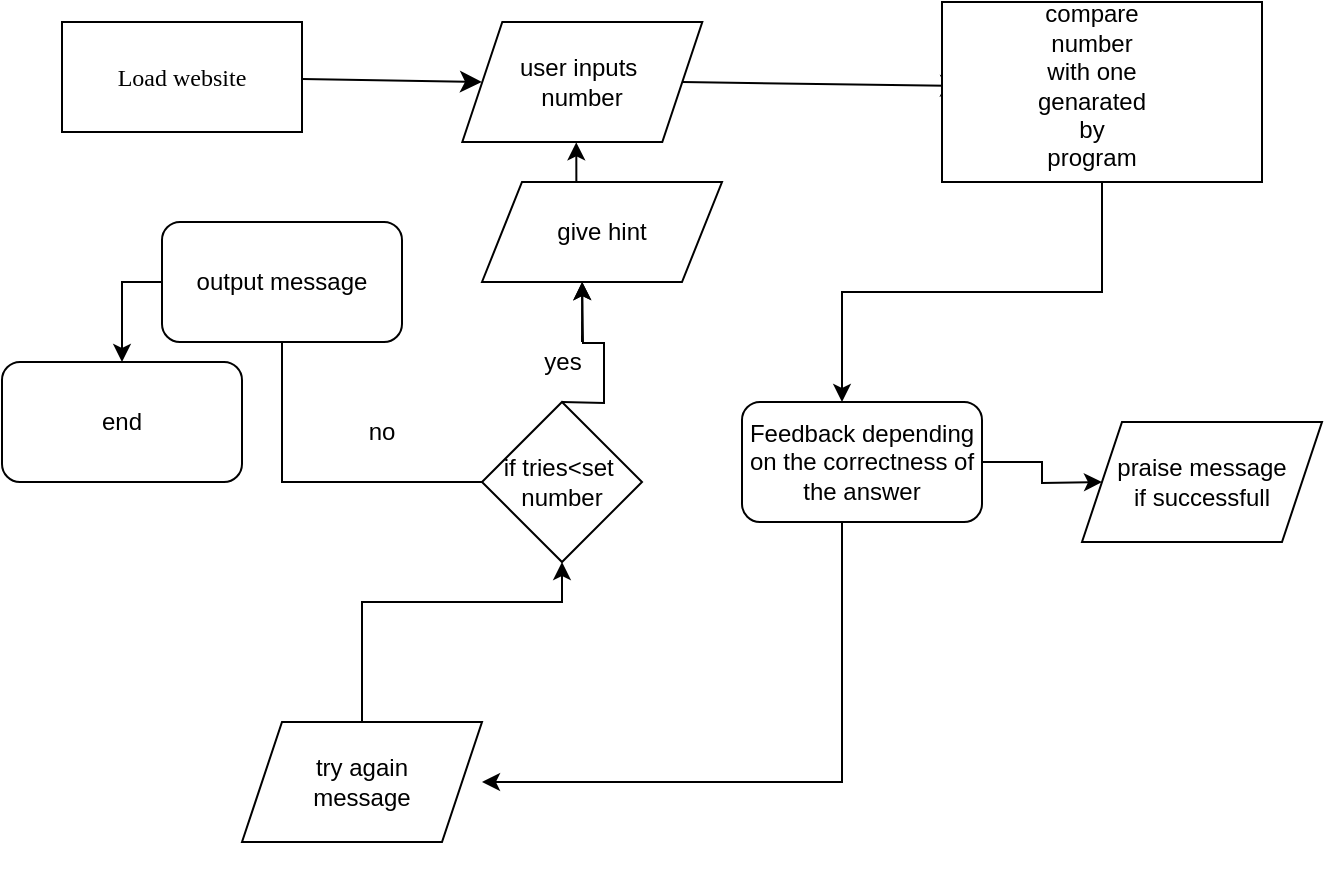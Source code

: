 <mxfile version="15.2.9" type="github"><diagram id="nFFEWQHRlL7kkCqb14rN" name="Page-1"><mxGraphModel dx="1310" dy="910" grid="1" gridSize="10" guides="1" tooltips="1" connect="1" arrows="1" fold="1" page="1" pageScale="1" pageWidth="1100" pageHeight="850" background="none" math="0" shadow="0"><root><mxCell id="0"/><mxCell id="1" parent="0"/><mxCell id="1fdf3b25b50cf41e-27" style="edgeStyle=none;html=1;labelBackgroundColor=none;startFill=0;startSize=8;endFill=1;endSize=8;fontFamily=Verdana;fontSize=12;" parent="1" source="17472293e6e8944d-30" edge="1"><mxGeometry relative="1" as="geometry"><mxPoint x="270" y="80" as="targetPoint"/><Array as="points"><mxPoint x="270" y="80"/></Array></mxGeometry></mxCell><mxCell id="17472293e6e8944d-30" value="Load website" style="whiteSpace=wrap;html=1;rounded=0;shadow=0;comic=0;labelBackgroundColor=none;strokeWidth=1;fontFamily=Verdana;fontSize=12;align=center;" parent="1" vertex="1"><mxGeometry x="60" y="50" width="120" height="55" as="geometry"/></mxCell><mxCell id="1fdf3b25b50cf41e-28" style="edgeStyle=none;html=1;labelBackgroundColor=none;startFill=0;startSize=8;endFill=1;endSize=8;fontFamily=Verdana;fontSize=12;exitX=1;exitY=0.5;exitDx=0;exitDy=0;" parent="1" source="bD71qKo7u5lvKH5UCZPq-15" edge="1"><mxGeometry relative="1" as="geometry"><mxPoint x="390" y="80.0" as="sourcePoint"/><mxPoint x="510" y="82" as="targetPoint"/></mxGeometry></mxCell><mxCell id="iVsVBE8efYOF-PF4Txfi-10" style="edgeStyle=orthogonalEdgeStyle;rounded=0;orthogonalLoop=1;jettySize=auto;html=1;exitX=0;exitY=1;exitDx=0;exitDy=0;" parent="1" source="iVsVBE8efYOF-PF4Txfi-5" edge="1"><mxGeometry relative="1" as="geometry"><mxPoint x="450" y="240" as="targetPoint"/><Array as="points"><mxPoint x="580" y="130"/><mxPoint x="580" y="185"/><mxPoint x="450" y="185"/></Array></mxGeometry></mxCell><mxCell id="iVsVBE8efYOF-PF4Txfi-5" value="" style="rounded=0;whiteSpace=wrap;html=1;" parent="1" vertex="1"><mxGeometry x="500" y="40" width="160" height="90" as="geometry"/></mxCell><mxCell id="iVsVBE8efYOF-PF4Txfi-7" value="compare number with one genarated by program" style="text;html=1;strokeColor=none;fillColor=none;align=center;verticalAlign=middle;whiteSpace=wrap;rounded=0;" parent="1" vertex="1"><mxGeometry x="555" y="72" width="40" height="20" as="geometry"/></mxCell><mxCell id="iVsVBE8efYOF-PF4Txfi-12" style="edgeStyle=orthogonalEdgeStyle;rounded=0;orthogonalLoop=1;jettySize=auto;html=1;exitX=1;exitY=0.5;exitDx=0;exitDy=0;" parent="1" source="iVsVBE8efYOF-PF4Txfi-11" edge="1"><mxGeometry relative="1" as="geometry"><mxPoint x="580" y="280.034" as="targetPoint"/></mxGeometry></mxCell><mxCell id="iVsVBE8efYOF-PF4Txfi-14" style="edgeStyle=orthogonalEdgeStyle;rounded=0;orthogonalLoop=1;jettySize=auto;html=1;exitX=0.5;exitY=1;exitDx=0;exitDy=0;" parent="1" source="iVsVBE8efYOF-PF4Txfi-11" edge="1"><mxGeometry relative="1" as="geometry"><mxPoint x="270.0" y="429.966" as="targetPoint"/><Array as="points"><mxPoint x="450" y="430"/></Array></mxGeometry></mxCell><mxCell id="iVsVBE8efYOF-PF4Txfi-11" value="Feedback depending on the correctness of the answer" style="rounded=1;whiteSpace=wrap;html=1;" parent="1" vertex="1"><mxGeometry x="400" y="240" width="120" height="60" as="geometry"/></mxCell><mxCell id="iVsVBE8efYOF-PF4Txfi-16" style="edgeStyle=orthogonalEdgeStyle;rounded=0;orthogonalLoop=1;jettySize=auto;html=1;exitX=0.5;exitY=0;exitDx=0;exitDy=0;entryX=0.5;entryY=1;entryDx=0;entryDy=0;" parent="1" edge="1" target="bD71qKo7u5lvKH5UCZPq-14"><mxGeometry relative="1" as="geometry"><mxPoint x="333.1" y="289.65" as="targetPoint"/><mxPoint x="210.0" y="400.0" as="sourcePoint"/><Array as="points"><mxPoint x="210" y="340"/><mxPoint x="310" y="340"/></Array></mxGeometry></mxCell><mxCell id="iVsVBE8efYOF-PF4Txfi-19" style="edgeStyle=orthogonalEdgeStyle;rounded=0;orthogonalLoop=1;jettySize=auto;html=1;exitX=0;exitY=0.5;exitDx=0;exitDy=0;startArrow=none;" parent="1" source="bD71qKo7u5lvKH5UCZPq-1" target="iVsVBE8efYOF-PF4Txfi-20" edge="1"><mxGeometry relative="1" as="geometry"><mxPoint x="170" y="210" as="targetPoint"/></mxGeometry></mxCell><mxCell id="bD71qKo7u5lvKH5UCZPq-6" style="edgeStyle=orthogonalEdgeStyle;rounded=0;orthogonalLoop=1;jettySize=auto;html=1;startArrow=none;" edge="1" parent="1"><mxGeometry relative="1" as="geometry"><mxPoint x="320.138" y="180" as="targetPoint"/><mxPoint x="320" y="210" as="sourcePoint"/></mxGeometry></mxCell><mxCell id="bD71qKo7u5lvKH5UCZPq-13" style="edgeStyle=orthogonalEdgeStyle;rounded=0;orthogonalLoop=1;jettySize=auto;html=1;exitX=0.5;exitY=0;exitDx=0;exitDy=0;" edge="1" parent="1"><mxGeometry relative="1" as="geometry"><mxPoint x="320" y="180" as="targetPoint"/><mxPoint x="310.0" y="240" as="sourcePoint"/></mxGeometry></mxCell><mxCell id="iVsVBE8efYOF-PF4Txfi-18" style="edgeStyle=orthogonalEdgeStyle;rounded=0;orthogonalLoop=1;jettySize=auto;html=1;exitX=0.5;exitY=1;exitDx=0;exitDy=0;" parent="1" edge="1"><mxGeometry relative="1" as="geometry"><mxPoint x="210.0" y="470.0" as="sourcePoint"/><mxPoint x="210.0" y="470.0" as="targetPoint"/></mxGeometry></mxCell><mxCell id="iVsVBE8efYOF-PF4Txfi-20" value="end" style="rounded=1;whiteSpace=wrap;html=1;" parent="1" vertex="1"><mxGeometry x="30" y="220" width="120" height="60" as="geometry"/></mxCell><mxCell id="bD71qKo7u5lvKH5UCZPq-1" value="output message" style="rounded=1;whiteSpace=wrap;html=1;" vertex="1" parent="1"><mxGeometry x="110" y="150" width="120" height="60" as="geometry"/></mxCell><mxCell id="bD71qKo7u5lvKH5UCZPq-2" value="" style="edgeStyle=orthogonalEdgeStyle;rounded=0;orthogonalLoop=1;jettySize=auto;html=1;endArrow=none;exitX=0;exitY=0.5;exitDx=0;exitDy=0;" edge="1" parent="1" source="bD71qKo7u5lvKH5UCZPq-14" target="bD71qKo7u5lvKH5UCZPq-1"><mxGeometry relative="1" as="geometry"><mxPoint x="90" y="220" as="targetPoint"/><mxPoint x="260" y="265" as="sourcePoint"/><Array as="points"><mxPoint x="170" y="280"/></Array></mxGeometry></mxCell><mxCell id="bD71qKo7u5lvKH5UCZPq-8" style="edgeStyle=orthogonalEdgeStyle;rounded=0;orthogonalLoop=1;jettySize=auto;html=1;exitX=0.5;exitY=0;exitDx=0;exitDy=0;entryX=0.475;entryY=1.003;entryDx=0;entryDy=0;entryPerimeter=0;" edge="1" parent="1" target="bD71qKo7u5lvKH5UCZPq-15"><mxGeometry relative="1" as="geometry"><mxPoint x="320.145" y="140" as="sourcePoint"/><mxPoint x="317.4" y="110.96" as="targetPoint"/></mxGeometry></mxCell><mxCell id="bD71qKo7u5lvKH5UCZPq-9" value="no" style="text;html=1;strokeColor=none;fillColor=none;align=center;verticalAlign=middle;whiteSpace=wrap;rounded=0;" vertex="1" parent="1"><mxGeometry x="200" y="250" width="40" height="10" as="geometry"/></mxCell><mxCell id="bD71qKo7u5lvKH5UCZPq-12" value="yes" style="text;html=1;align=center;verticalAlign=middle;resizable=0;points=[];autosize=1;strokeColor=none;fillColor=none;" vertex="1" parent="1"><mxGeometry x="295" y="210" width="30" height="20" as="geometry"/></mxCell><mxCell id="bD71qKo7u5lvKH5UCZPq-14" value="if tries&amp;lt;set&amp;nbsp;&lt;br&gt;number" style="rhombus;whiteSpace=wrap;html=1;" vertex="1" parent="1"><mxGeometry x="270" y="240" width="80" height="80" as="geometry"/></mxCell><mxCell id="bD71qKo7u5lvKH5UCZPq-15" value="user inputs&amp;nbsp;&lt;br&gt;number" style="shape=parallelogram;perimeter=parallelogramPerimeter;whiteSpace=wrap;html=1;fixedSize=1;rounded=0;gradientColor=none;" vertex="1" parent="1"><mxGeometry x="260.15" y="50" width="120" height="60" as="geometry"/></mxCell><mxCell id="bD71qKo7u5lvKH5UCZPq-16" value="give hint" style="shape=parallelogram;perimeter=parallelogramPerimeter;whiteSpace=wrap;html=1;fixedSize=1;rounded=0;gradientColor=none;" vertex="1" parent="1"><mxGeometry x="270" y="130" width="120" height="50" as="geometry"/></mxCell><mxCell id="bD71qKo7u5lvKH5UCZPq-17" value="praise message&lt;br&gt;if successfull" style="shape=parallelogram;perimeter=parallelogramPerimeter;whiteSpace=wrap;html=1;fixedSize=1;rounded=0;gradientColor=none;" vertex="1" parent="1"><mxGeometry x="570" y="250" width="120" height="60" as="geometry"/></mxCell><mxCell id="bD71qKo7u5lvKH5UCZPq-18" value="try again&lt;br&gt;message" style="shape=parallelogram;perimeter=parallelogramPerimeter;whiteSpace=wrap;html=1;fixedSize=1;rounded=0;gradientColor=none;" vertex="1" parent="1"><mxGeometry x="150" y="400" width="120" height="60" as="geometry"/></mxCell></root></mxGraphModel></diagram></mxfile>
